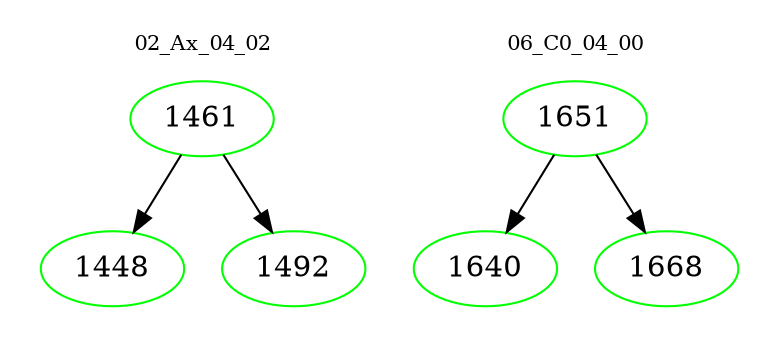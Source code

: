 digraph{
subgraph cluster_0 {
color = white
label = "02_Ax_04_02";
fontsize=10;
T0_1461 [label="1461", color="green"]
T0_1461 -> T0_1448 [color="black"]
T0_1448 [label="1448", color="green"]
T0_1461 -> T0_1492 [color="black"]
T0_1492 [label="1492", color="green"]
}
subgraph cluster_1 {
color = white
label = "06_C0_04_00";
fontsize=10;
T1_1651 [label="1651", color="green"]
T1_1651 -> T1_1640 [color="black"]
T1_1640 [label="1640", color="green"]
T1_1651 -> T1_1668 [color="black"]
T1_1668 [label="1668", color="green"]
}
}
